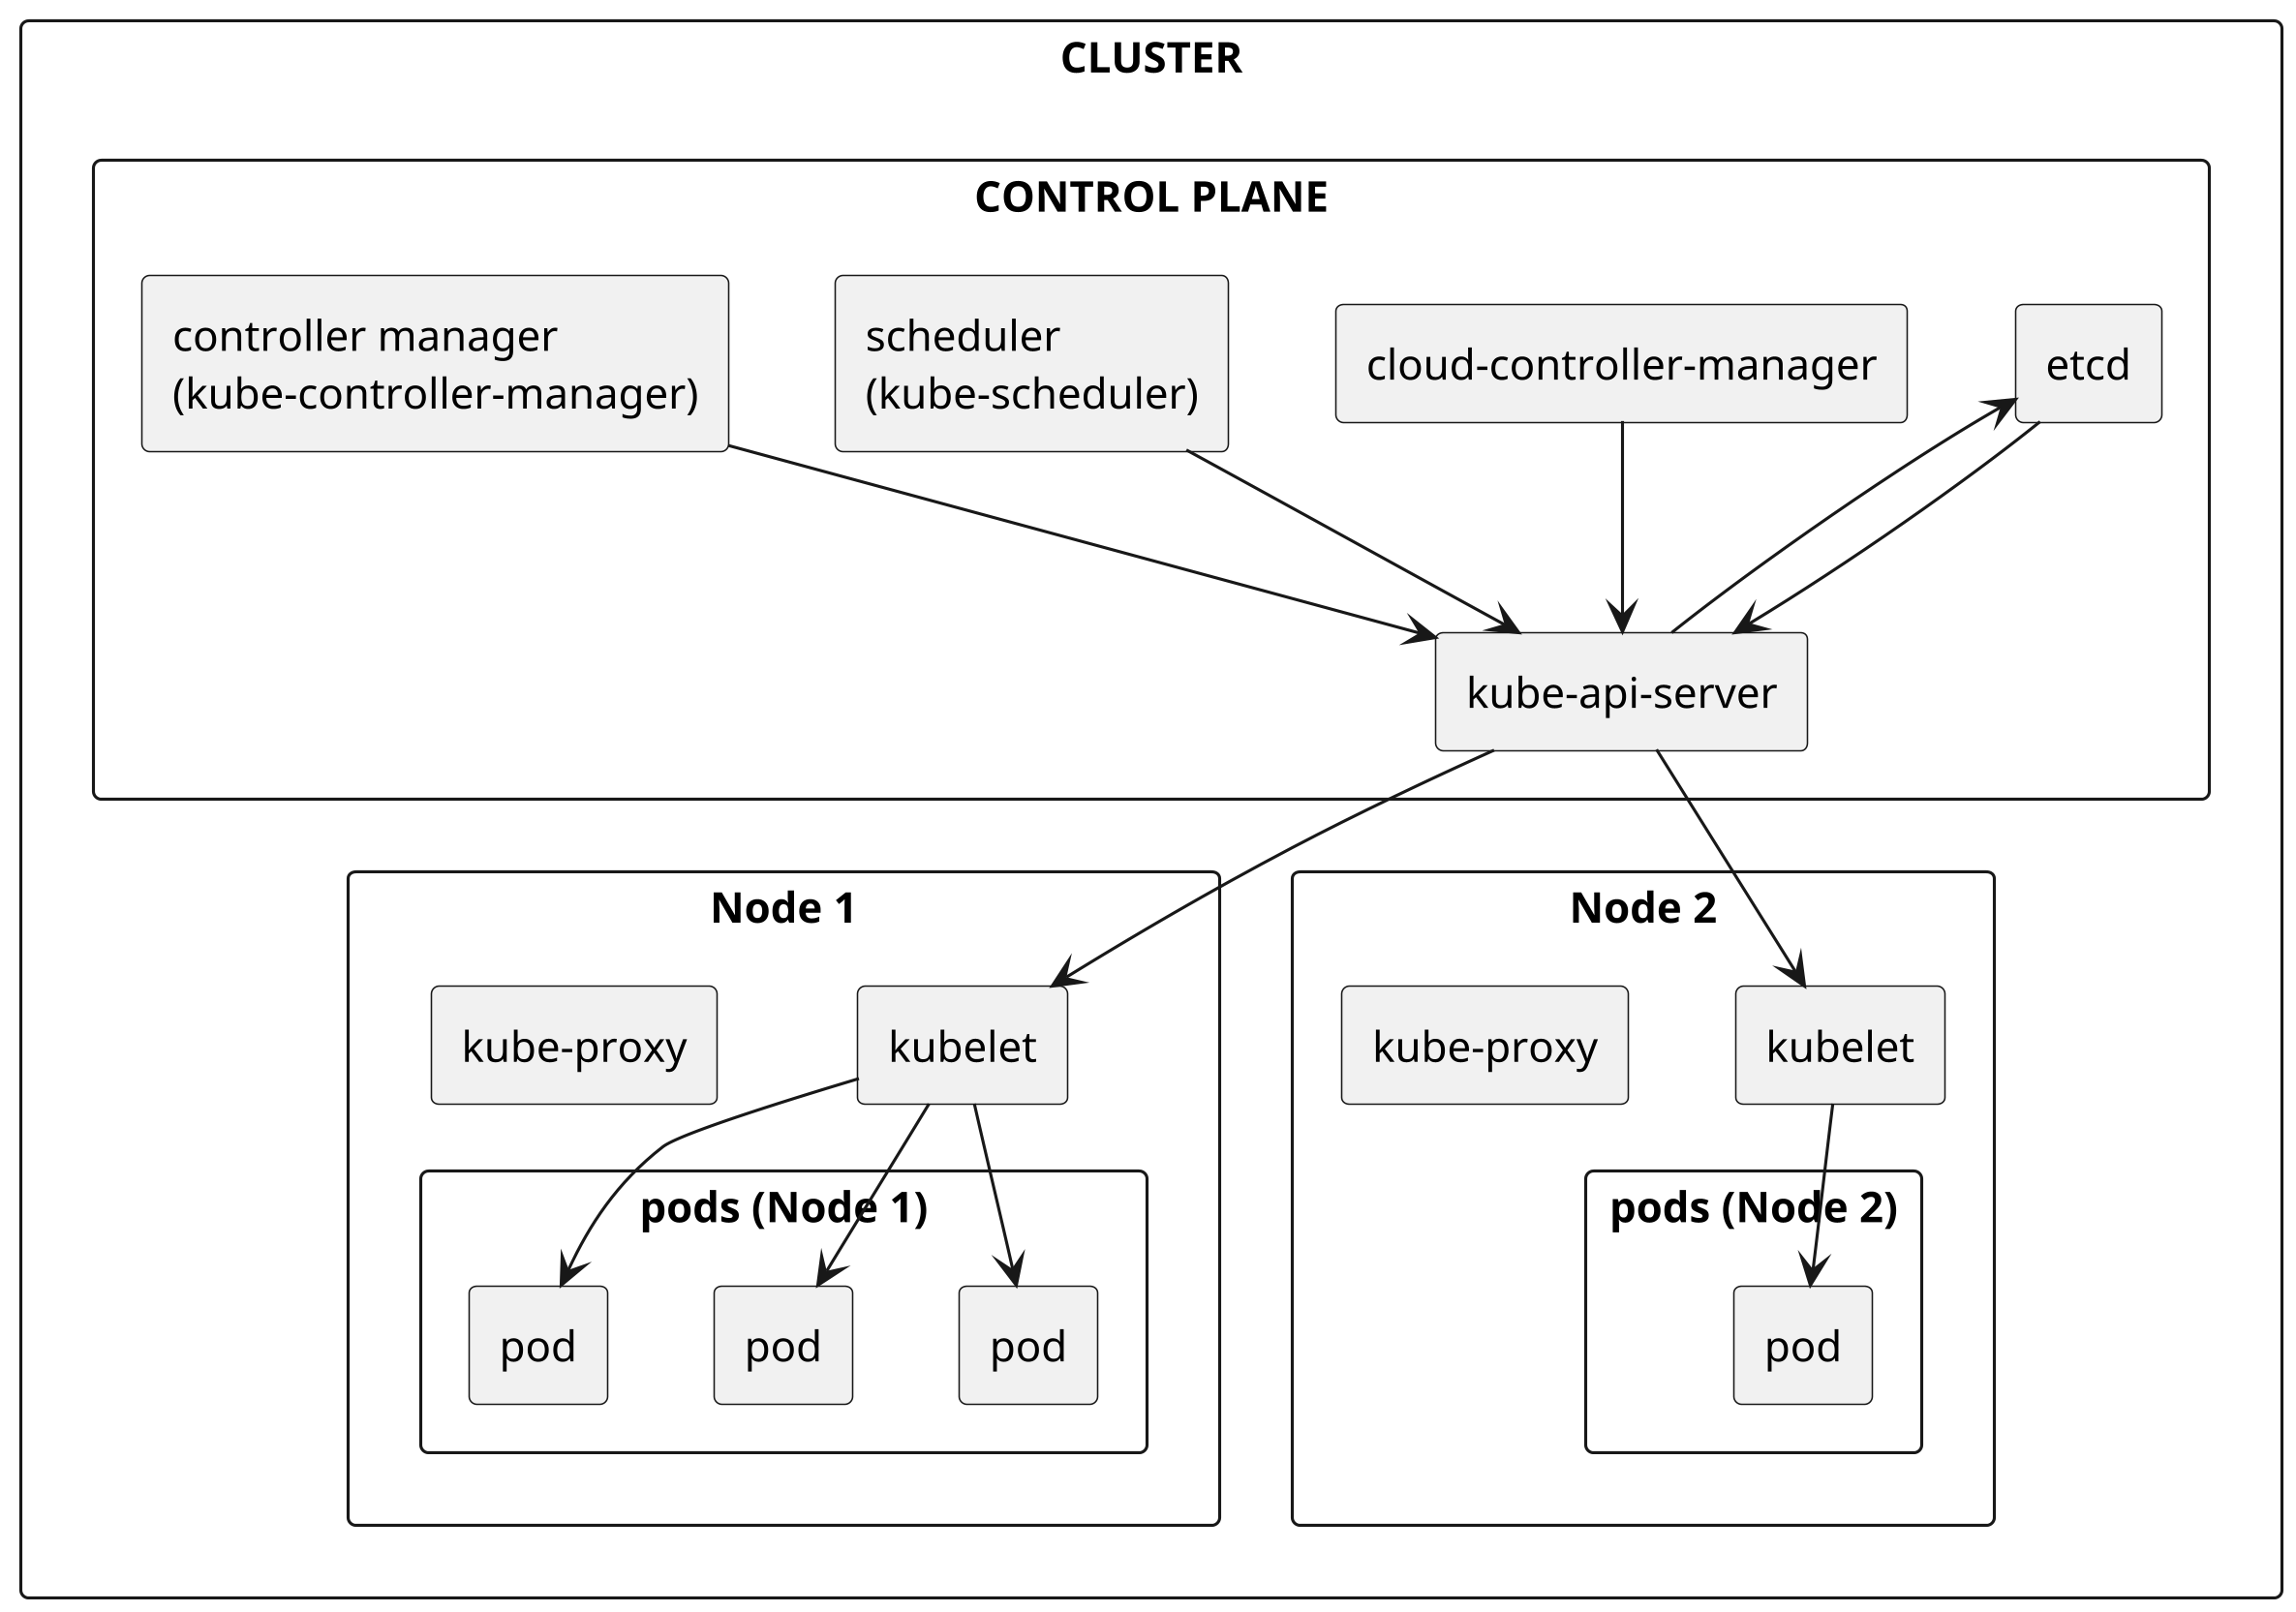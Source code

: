@startuml

skinparam shadowing false
skinparam dpi 300

' Set overall layout to vertical
top to bottom direction

rectangle "CLUSTER" {
  ' Ensure the cluster itself stacks its children vertically
  top to bottom direction

  rectangle "CONTROL PLANE" {
    ' Control plane components stacked vertically
    top to bottom direction

    rectangle "cloud-controller-manager" as CCM
    rectangle "kube-api-server" as API
    rectangle "etcd" as ETCD
    rectangle "scheduler\n(kube-scheduler)" as SCHED
    rectangle "controller manager\n(kube-controller-manager)" as CTRL
  }

  rectangle "Node 1" {
    ' Node 1 components stacked vertically
    top to bottom direction

    rectangle "kubelet" as KLET1
    rectangle "kube-proxy" as KPROXY1
    rectangle "pods (Node 1)" {
      top to bottom direction

      rectangle "pod" as POD1_1
      rectangle "pod" as POD1_2
      rectangle "pod" as POD1_3
    }
  }

  rectangle "Node 2" {
    ' Node 2 components stacked vertically
    top to bottom direction

    rectangle "kubelet" as KLET2
    rectangle "kube-proxy" as KPROXY2
    rectangle "pods (Node 2)" {
      top to bottom direction

      rectangle "pod" as POD2_1
    }
  }
}

' Draw arrows *after* to maintain visual structure
CCM --> API
API -l-> ETCD
ETCD --> API
SCHED --> API
CTRL --> API

API -d-> KLET1
API -d-> KLET2

KLET1 --> POD1_1
KLET1 --> POD1_2
KLET1 --> POD1_3

KLET2 --> POD2_1
@enduml